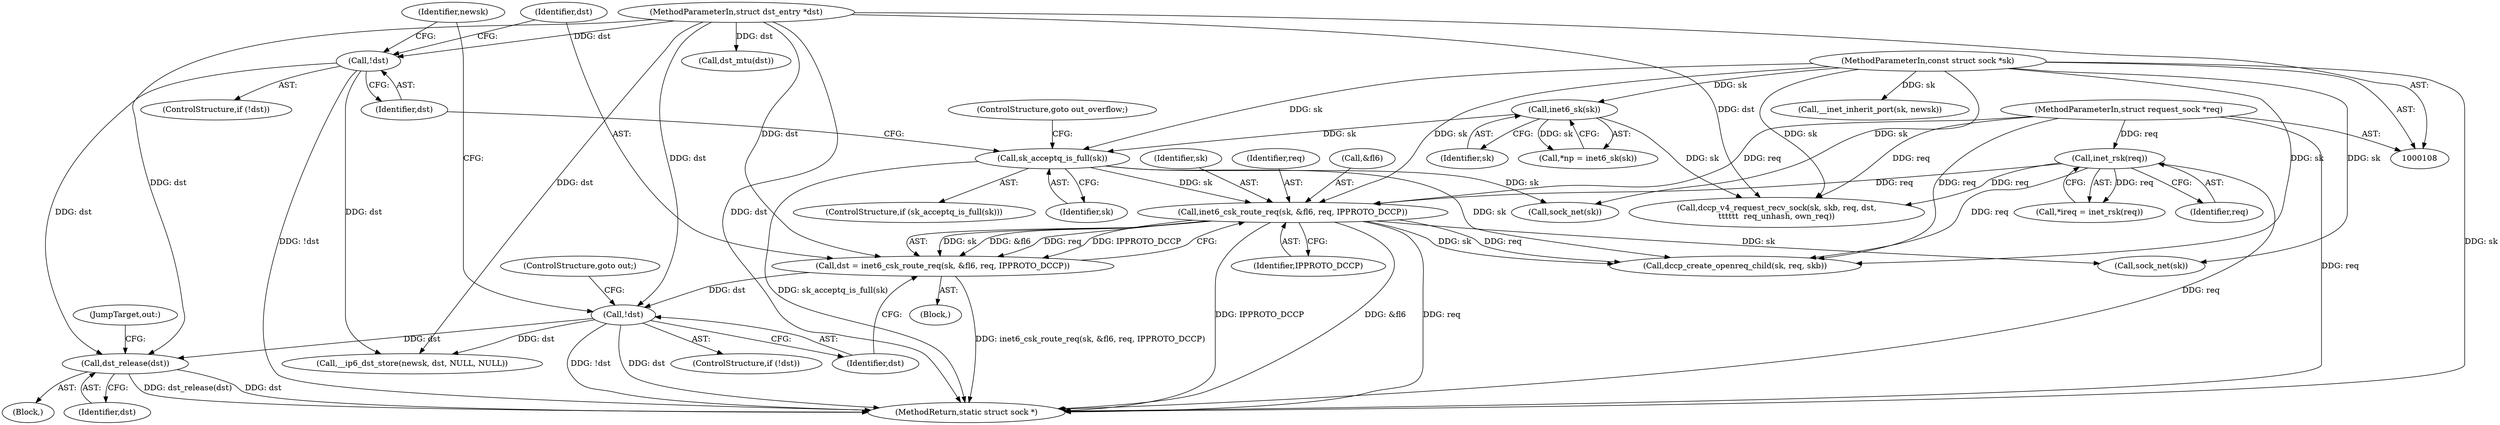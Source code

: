 digraph "0_linux_45f6fad84cc305103b28d73482b344d7f5b76f39_0@pointer" {
"1000498" [label="(Call,dst_release(dst))"];
"1000235" [label="(Call,!dst)"];
"1000112" [label="(MethodParameterIn,struct dst_entry *dst)"];
"1000248" [label="(Call,!dst)"];
"1000239" [label="(Call,dst = inet6_csk_route_req(sk, &fl6, req, IPPROTO_DCCP))"];
"1000241" [label="(Call,inet6_csk_route_req(sk, &fl6, req, IPPROTO_DCCP))"];
"1000231" [label="(Call,sk_acceptq_is_full(sk))"];
"1000125" [label="(Call,inet6_sk(sk))"];
"1000109" [label="(MethodParameterIn,const struct sock *sk)"];
"1000119" [label="(Call,inet_rsk(req))"];
"1000111" [label="(MethodParameterIn,struct request_sock *req)"];
"1000262" [label="(Call,__ip6_dst_store(newsk, dst, NULL, NULL))"];
"1000420" [label="(Call,dst_mtu(dst))"];
"1000140" [label="(Call,dccp_v4_request_recv_sock(sk, skb, req, dst,\n\t\t\t\t\t\t  req_unhash, own_req))"];
"1000125" [label="(Call,inet6_sk(sk))"];
"1000246" [label="(Identifier,IPPROTO_DCCP)"];
"1000236" [label="(Identifier,dst)"];
"1000233" [label="(ControlStructure,goto out_overflow;)"];
"1000117" [label="(Call,*ireq = inet_rsk(req))"];
"1000109" [label="(MethodParameterIn,const struct sock *sk)"];
"1000499" [label="(Identifier,dst)"];
"1000237" [label="(Block,)"];
"1000498" [label="(Call,dst_release(dst))"];
"1000231" [label="(Call,sk_acceptq_is_full(sk))"];
"1000112" [label="(MethodParameterIn,struct dst_entry *dst)"];
"1000507" [label="(MethodReturn,static struct sock *)"];
"1000249" [label="(Identifier,dst)"];
"1000240" [label="(Identifier,dst)"];
"1000119" [label="(Call,inet_rsk(req))"];
"1000243" [label="(Call,&fl6)"];
"1000230" [label="(ControlStructure,if (sk_acceptq_is_full(sk)))"];
"1000242" [label="(Identifier,sk)"];
"1000235" [label="(Call,!dst)"];
"1000250" [label="(ControlStructure,goto out;)"];
"1000500" [label="(JumpTarget,out:)"];
"1000245" [label="(Identifier,req)"];
"1000247" [label="(ControlStructure,if (!dst))"];
"1000502" [label="(Call,sock_net(sk))"];
"1000253" [label="(Call,dccp_create_openreq_child(sk, req, skb))"];
"1000494" [label="(Call,sock_net(sk))"];
"1000241" [label="(Call,inet6_csk_route_req(sk, &fl6, req, IPPROTO_DCCP))"];
"1000438" [label="(Call,__inet_inherit_port(sk, newsk))"];
"1000234" [label="(ControlStructure,if (!dst))"];
"1000111" [label="(MethodParameterIn,struct request_sock *req)"];
"1000239" [label="(Call,dst = inet6_csk_route_req(sk, &fl6, req, IPPROTO_DCCP))"];
"1000120" [label="(Identifier,req)"];
"1000123" [label="(Call,*np = inet6_sk(sk))"];
"1000232" [label="(Identifier,sk)"];
"1000248" [label="(Call,!dst)"];
"1000252" [label="(Identifier,newsk)"];
"1000115" [label="(Block,)"];
"1000126" [label="(Identifier,sk)"];
"1000498" -> "1000115"  [label="AST: "];
"1000498" -> "1000499"  [label="CFG: "];
"1000499" -> "1000498"  [label="AST: "];
"1000500" -> "1000498"  [label="CFG: "];
"1000498" -> "1000507"  [label="DDG: dst_release(dst)"];
"1000498" -> "1000507"  [label="DDG: dst"];
"1000235" -> "1000498"  [label="DDG: dst"];
"1000248" -> "1000498"  [label="DDG: dst"];
"1000112" -> "1000498"  [label="DDG: dst"];
"1000235" -> "1000234"  [label="AST: "];
"1000235" -> "1000236"  [label="CFG: "];
"1000236" -> "1000235"  [label="AST: "];
"1000240" -> "1000235"  [label="CFG: "];
"1000252" -> "1000235"  [label="CFG: "];
"1000235" -> "1000507"  [label="DDG: !dst"];
"1000112" -> "1000235"  [label="DDG: dst"];
"1000235" -> "1000262"  [label="DDG: dst"];
"1000112" -> "1000108"  [label="AST: "];
"1000112" -> "1000507"  [label="DDG: dst"];
"1000112" -> "1000140"  [label="DDG: dst"];
"1000112" -> "1000239"  [label="DDG: dst"];
"1000112" -> "1000248"  [label="DDG: dst"];
"1000112" -> "1000262"  [label="DDG: dst"];
"1000112" -> "1000420"  [label="DDG: dst"];
"1000248" -> "1000247"  [label="AST: "];
"1000248" -> "1000249"  [label="CFG: "];
"1000249" -> "1000248"  [label="AST: "];
"1000250" -> "1000248"  [label="CFG: "];
"1000252" -> "1000248"  [label="CFG: "];
"1000248" -> "1000507"  [label="DDG: !dst"];
"1000248" -> "1000507"  [label="DDG: dst"];
"1000239" -> "1000248"  [label="DDG: dst"];
"1000248" -> "1000262"  [label="DDG: dst"];
"1000239" -> "1000237"  [label="AST: "];
"1000239" -> "1000241"  [label="CFG: "];
"1000240" -> "1000239"  [label="AST: "];
"1000241" -> "1000239"  [label="AST: "];
"1000249" -> "1000239"  [label="CFG: "];
"1000239" -> "1000507"  [label="DDG: inet6_csk_route_req(sk, &fl6, req, IPPROTO_DCCP)"];
"1000241" -> "1000239"  [label="DDG: sk"];
"1000241" -> "1000239"  [label="DDG: &fl6"];
"1000241" -> "1000239"  [label="DDG: req"];
"1000241" -> "1000239"  [label="DDG: IPPROTO_DCCP"];
"1000241" -> "1000246"  [label="CFG: "];
"1000242" -> "1000241"  [label="AST: "];
"1000243" -> "1000241"  [label="AST: "];
"1000245" -> "1000241"  [label="AST: "];
"1000246" -> "1000241"  [label="AST: "];
"1000241" -> "1000507"  [label="DDG: req"];
"1000241" -> "1000507"  [label="DDG: IPPROTO_DCCP"];
"1000241" -> "1000507"  [label="DDG: &fl6"];
"1000231" -> "1000241"  [label="DDG: sk"];
"1000109" -> "1000241"  [label="DDG: sk"];
"1000119" -> "1000241"  [label="DDG: req"];
"1000111" -> "1000241"  [label="DDG: req"];
"1000241" -> "1000253"  [label="DDG: sk"];
"1000241" -> "1000253"  [label="DDG: req"];
"1000241" -> "1000502"  [label="DDG: sk"];
"1000231" -> "1000230"  [label="AST: "];
"1000231" -> "1000232"  [label="CFG: "];
"1000232" -> "1000231"  [label="AST: "];
"1000233" -> "1000231"  [label="CFG: "];
"1000236" -> "1000231"  [label="CFG: "];
"1000231" -> "1000507"  [label="DDG: sk_acceptq_is_full(sk)"];
"1000125" -> "1000231"  [label="DDG: sk"];
"1000109" -> "1000231"  [label="DDG: sk"];
"1000231" -> "1000253"  [label="DDG: sk"];
"1000231" -> "1000494"  [label="DDG: sk"];
"1000125" -> "1000123"  [label="AST: "];
"1000125" -> "1000126"  [label="CFG: "];
"1000126" -> "1000125"  [label="AST: "];
"1000123" -> "1000125"  [label="CFG: "];
"1000125" -> "1000123"  [label="DDG: sk"];
"1000109" -> "1000125"  [label="DDG: sk"];
"1000125" -> "1000140"  [label="DDG: sk"];
"1000109" -> "1000108"  [label="AST: "];
"1000109" -> "1000507"  [label="DDG: sk"];
"1000109" -> "1000140"  [label="DDG: sk"];
"1000109" -> "1000253"  [label="DDG: sk"];
"1000109" -> "1000438"  [label="DDG: sk"];
"1000109" -> "1000494"  [label="DDG: sk"];
"1000109" -> "1000502"  [label="DDG: sk"];
"1000119" -> "1000117"  [label="AST: "];
"1000119" -> "1000120"  [label="CFG: "];
"1000120" -> "1000119"  [label="AST: "];
"1000117" -> "1000119"  [label="CFG: "];
"1000119" -> "1000507"  [label="DDG: req"];
"1000119" -> "1000117"  [label="DDG: req"];
"1000111" -> "1000119"  [label="DDG: req"];
"1000119" -> "1000140"  [label="DDG: req"];
"1000119" -> "1000253"  [label="DDG: req"];
"1000111" -> "1000108"  [label="AST: "];
"1000111" -> "1000507"  [label="DDG: req"];
"1000111" -> "1000140"  [label="DDG: req"];
"1000111" -> "1000253"  [label="DDG: req"];
}
